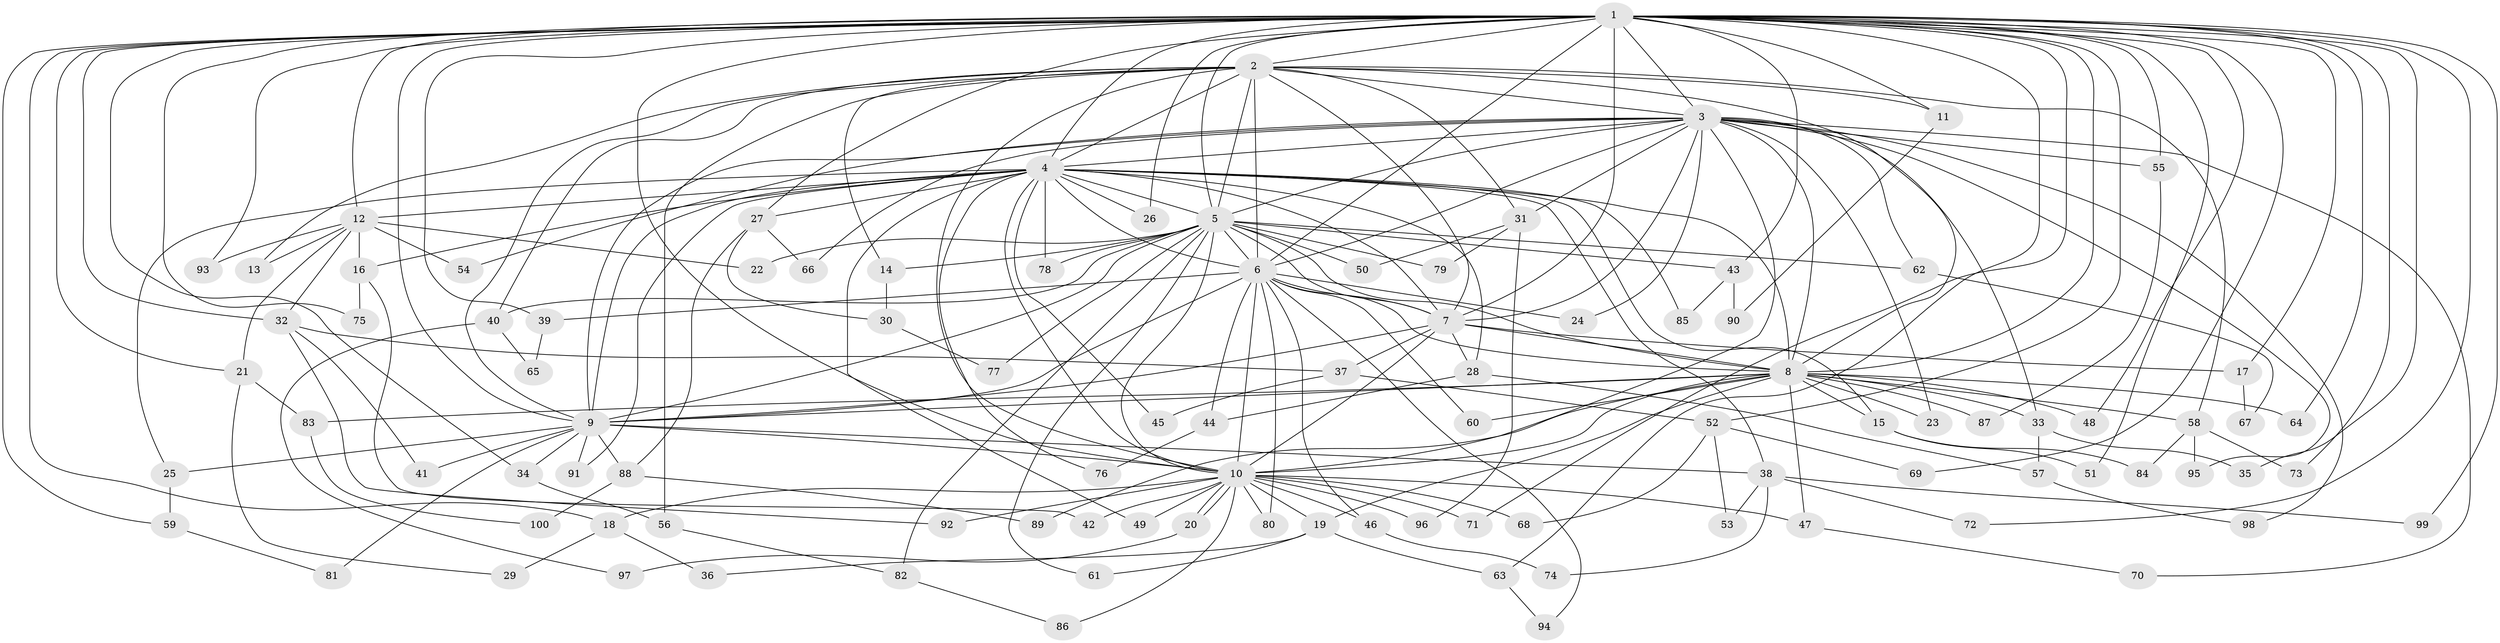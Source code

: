 // coarse degree distribution, {20: 0.03333333333333333, 11: 0.03333333333333333, 14: 0.06666666666666667, 23: 0.03333333333333333, 9: 0.03333333333333333, 7: 0.03333333333333333, 3: 0.26666666666666666, 4: 0.1, 5: 0.06666666666666667, 2: 0.26666666666666666, 1: 0.06666666666666667}
// Generated by graph-tools (version 1.1) at 2025/17/03/04/25 18:17:36]
// undirected, 100 vertices, 225 edges
graph export_dot {
graph [start="1"]
  node [color=gray90,style=filled];
  1;
  2;
  3;
  4;
  5;
  6;
  7;
  8;
  9;
  10;
  11;
  12;
  13;
  14;
  15;
  16;
  17;
  18;
  19;
  20;
  21;
  22;
  23;
  24;
  25;
  26;
  27;
  28;
  29;
  30;
  31;
  32;
  33;
  34;
  35;
  36;
  37;
  38;
  39;
  40;
  41;
  42;
  43;
  44;
  45;
  46;
  47;
  48;
  49;
  50;
  51;
  52;
  53;
  54;
  55;
  56;
  57;
  58;
  59;
  60;
  61;
  62;
  63;
  64;
  65;
  66;
  67;
  68;
  69;
  70;
  71;
  72;
  73;
  74;
  75;
  76;
  77;
  78;
  79;
  80;
  81;
  82;
  83;
  84;
  85;
  86;
  87;
  88;
  89;
  90;
  91;
  92;
  93;
  94;
  95;
  96;
  97;
  98;
  99;
  100;
  1 -- 2;
  1 -- 3;
  1 -- 4;
  1 -- 5;
  1 -- 6;
  1 -- 7;
  1 -- 8;
  1 -- 9;
  1 -- 10;
  1 -- 11;
  1 -- 12;
  1 -- 17;
  1 -- 18;
  1 -- 21;
  1 -- 26;
  1 -- 27;
  1 -- 32;
  1 -- 34;
  1 -- 35;
  1 -- 39;
  1 -- 43;
  1 -- 48;
  1 -- 51;
  1 -- 52;
  1 -- 55;
  1 -- 59;
  1 -- 63;
  1 -- 64;
  1 -- 69;
  1 -- 71;
  1 -- 72;
  1 -- 73;
  1 -- 75;
  1 -- 93;
  1 -- 99;
  2 -- 3;
  2 -- 4;
  2 -- 5;
  2 -- 6;
  2 -- 7;
  2 -- 8;
  2 -- 9;
  2 -- 10;
  2 -- 11;
  2 -- 13;
  2 -- 14;
  2 -- 31;
  2 -- 40;
  2 -- 56;
  2 -- 58;
  3 -- 4;
  3 -- 5;
  3 -- 6;
  3 -- 7;
  3 -- 8;
  3 -- 9;
  3 -- 10;
  3 -- 23;
  3 -- 24;
  3 -- 31;
  3 -- 33;
  3 -- 54;
  3 -- 55;
  3 -- 62;
  3 -- 66;
  3 -- 70;
  3 -- 95;
  3 -- 98;
  4 -- 5;
  4 -- 6;
  4 -- 7;
  4 -- 8;
  4 -- 9;
  4 -- 10;
  4 -- 12;
  4 -- 15;
  4 -- 16;
  4 -- 25;
  4 -- 26;
  4 -- 27;
  4 -- 28;
  4 -- 38;
  4 -- 45;
  4 -- 49;
  4 -- 76;
  4 -- 78;
  4 -- 85;
  4 -- 91;
  5 -- 6;
  5 -- 7;
  5 -- 8;
  5 -- 9;
  5 -- 10;
  5 -- 14;
  5 -- 22;
  5 -- 40;
  5 -- 43;
  5 -- 50;
  5 -- 61;
  5 -- 62;
  5 -- 77;
  5 -- 78;
  5 -- 79;
  5 -- 82;
  6 -- 7;
  6 -- 8;
  6 -- 9;
  6 -- 10;
  6 -- 24;
  6 -- 39;
  6 -- 44;
  6 -- 46;
  6 -- 60;
  6 -- 80;
  6 -- 94;
  7 -- 8;
  7 -- 9;
  7 -- 10;
  7 -- 17;
  7 -- 28;
  7 -- 37;
  8 -- 9;
  8 -- 10;
  8 -- 15;
  8 -- 19;
  8 -- 23;
  8 -- 33;
  8 -- 47;
  8 -- 48;
  8 -- 58;
  8 -- 60;
  8 -- 64;
  8 -- 83;
  8 -- 87;
  8 -- 89;
  9 -- 10;
  9 -- 25;
  9 -- 34;
  9 -- 38;
  9 -- 41;
  9 -- 81;
  9 -- 88;
  9 -- 91;
  10 -- 18;
  10 -- 19;
  10 -- 20;
  10 -- 20;
  10 -- 42;
  10 -- 46;
  10 -- 47;
  10 -- 49;
  10 -- 68;
  10 -- 71;
  10 -- 80;
  10 -- 86;
  10 -- 92;
  10 -- 96;
  11 -- 90;
  12 -- 13;
  12 -- 16;
  12 -- 21;
  12 -- 22;
  12 -- 32;
  12 -- 54;
  12 -- 93;
  14 -- 30;
  15 -- 51;
  15 -- 84;
  16 -- 42;
  16 -- 75;
  17 -- 67;
  18 -- 29;
  18 -- 36;
  19 -- 36;
  19 -- 61;
  19 -- 63;
  20 -- 97;
  21 -- 29;
  21 -- 83;
  25 -- 59;
  27 -- 30;
  27 -- 66;
  27 -- 88;
  28 -- 44;
  28 -- 57;
  30 -- 77;
  31 -- 50;
  31 -- 79;
  31 -- 96;
  32 -- 37;
  32 -- 41;
  32 -- 92;
  33 -- 35;
  33 -- 57;
  34 -- 56;
  37 -- 45;
  37 -- 52;
  38 -- 53;
  38 -- 72;
  38 -- 74;
  38 -- 99;
  39 -- 65;
  40 -- 65;
  40 -- 97;
  43 -- 85;
  43 -- 90;
  44 -- 76;
  46 -- 74;
  47 -- 70;
  52 -- 53;
  52 -- 68;
  52 -- 69;
  55 -- 87;
  56 -- 82;
  57 -- 98;
  58 -- 73;
  58 -- 84;
  58 -- 95;
  59 -- 81;
  62 -- 67;
  63 -- 94;
  82 -- 86;
  83 -- 100;
  88 -- 89;
  88 -- 100;
}

